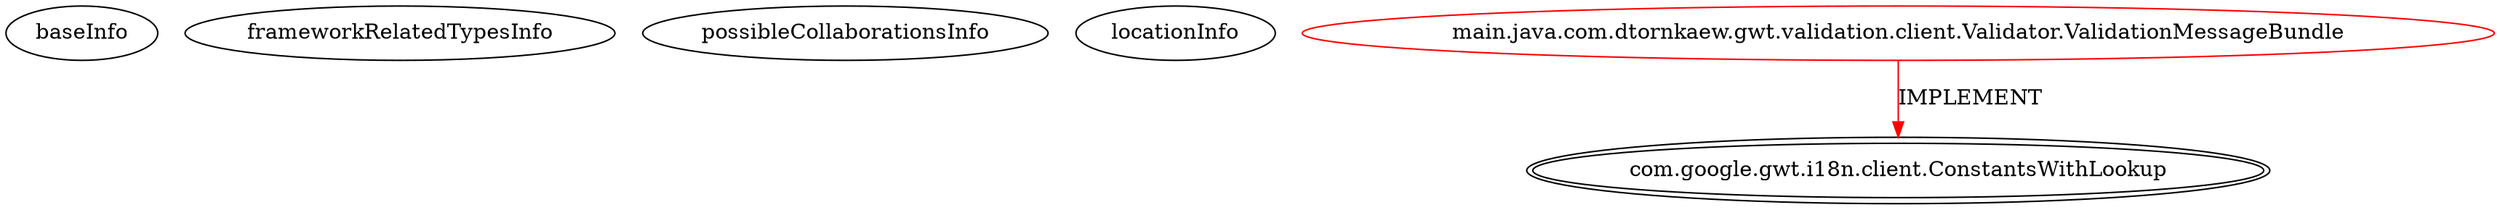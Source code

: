 digraph {
baseInfo[graphId=3630,category="extension_graph",isAnonymous=false,possibleRelation=false]
frameworkRelatedTypesInfo[0="com.google.gwt.i18n.client.ConstantsWithLookup"]
possibleCollaborationsInfo[]
locationInfo[projectName="llinder-gwt-lwvl",filePath="/llinder-gwt-lwvl/gwt-lwvl-master/src/main/java/com/dtornkaew/gwt/validation/client/Validator.java",contextSignature="ValidationMessageBundle",graphId="3630"]
0[label="main.java.com.dtornkaew.gwt.validation.client.Validator.ValidationMessageBundle",vertexType="ROOT_CLIENT_CLASS_DECLARATION",isFrameworkType=false,color=red]
1[label="com.google.gwt.i18n.client.ConstantsWithLookup",vertexType="FRAMEWORK_INTERFACE_TYPE",isFrameworkType=true,peripheries=2]
0->1[label="IMPLEMENT",color=red]
}
